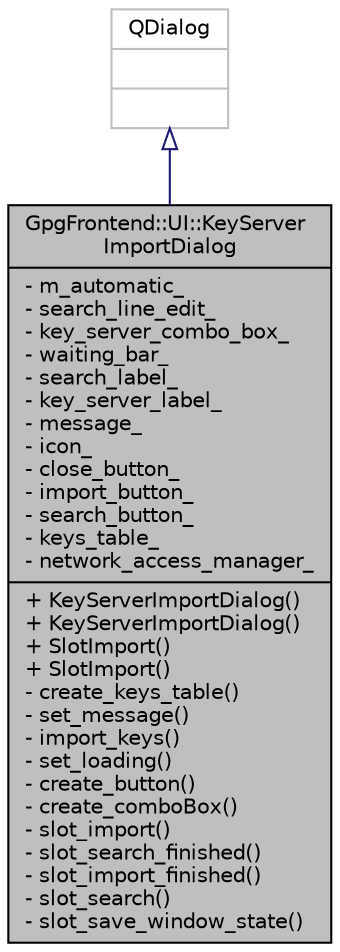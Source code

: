 digraph "GpgFrontend::UI::KeyServerImportDialog"
{
 // INTERACTIVE_SVG=YES
 // LATEX_PDF_SIZE
  edge [fontname="Helvetica",fontsize="10",labelfontname="Helvetica",labelfontsize="10"];
  node [fontname="Helvetica",fontsize="10",shape=record];
  Node1 [label="{GpgFrontend::UI::KeyServer\lImportDialog\n|- m_automatic_\l- search_line_edit_\l- key_server_combo_box_\l- waiting_bar_\l- search_label_\l- key_server_label_\l- message_\l- icon_\l- close_button_\l- import_button_\l- search_button_\l- keys_table_\l- network_access_manager_\l|+ KeyServerImportDialog()\l+ KeyServerImportDialog()\l+ SlotImport()\l+ SlotImport()\l- create_keys_table()\l- set_message()\l- import_keys()\l- set_loading()\l- create_button()\l- create_comboBox()\l- slot_import()\l- slot_search_finished()\l- slot_import_finished()\l- slot_search()\l- slot_save_window_state()\l}",height=0.2,width=0.4,color="black", fillcolor="grey75", style="filled", fontcolor="black",tooltip=" "];
  Node2 -> Node1 [dir="back",color="midnightblue",fontsize="10",style="solid",arrowtail="onormal",fontname="Helvetica"];
  Node2 [label="{QDialog\n||}",height=0.2,width=0.4,color="grey75", fillcolor="white", style="filled",tooltip=" "];
}
